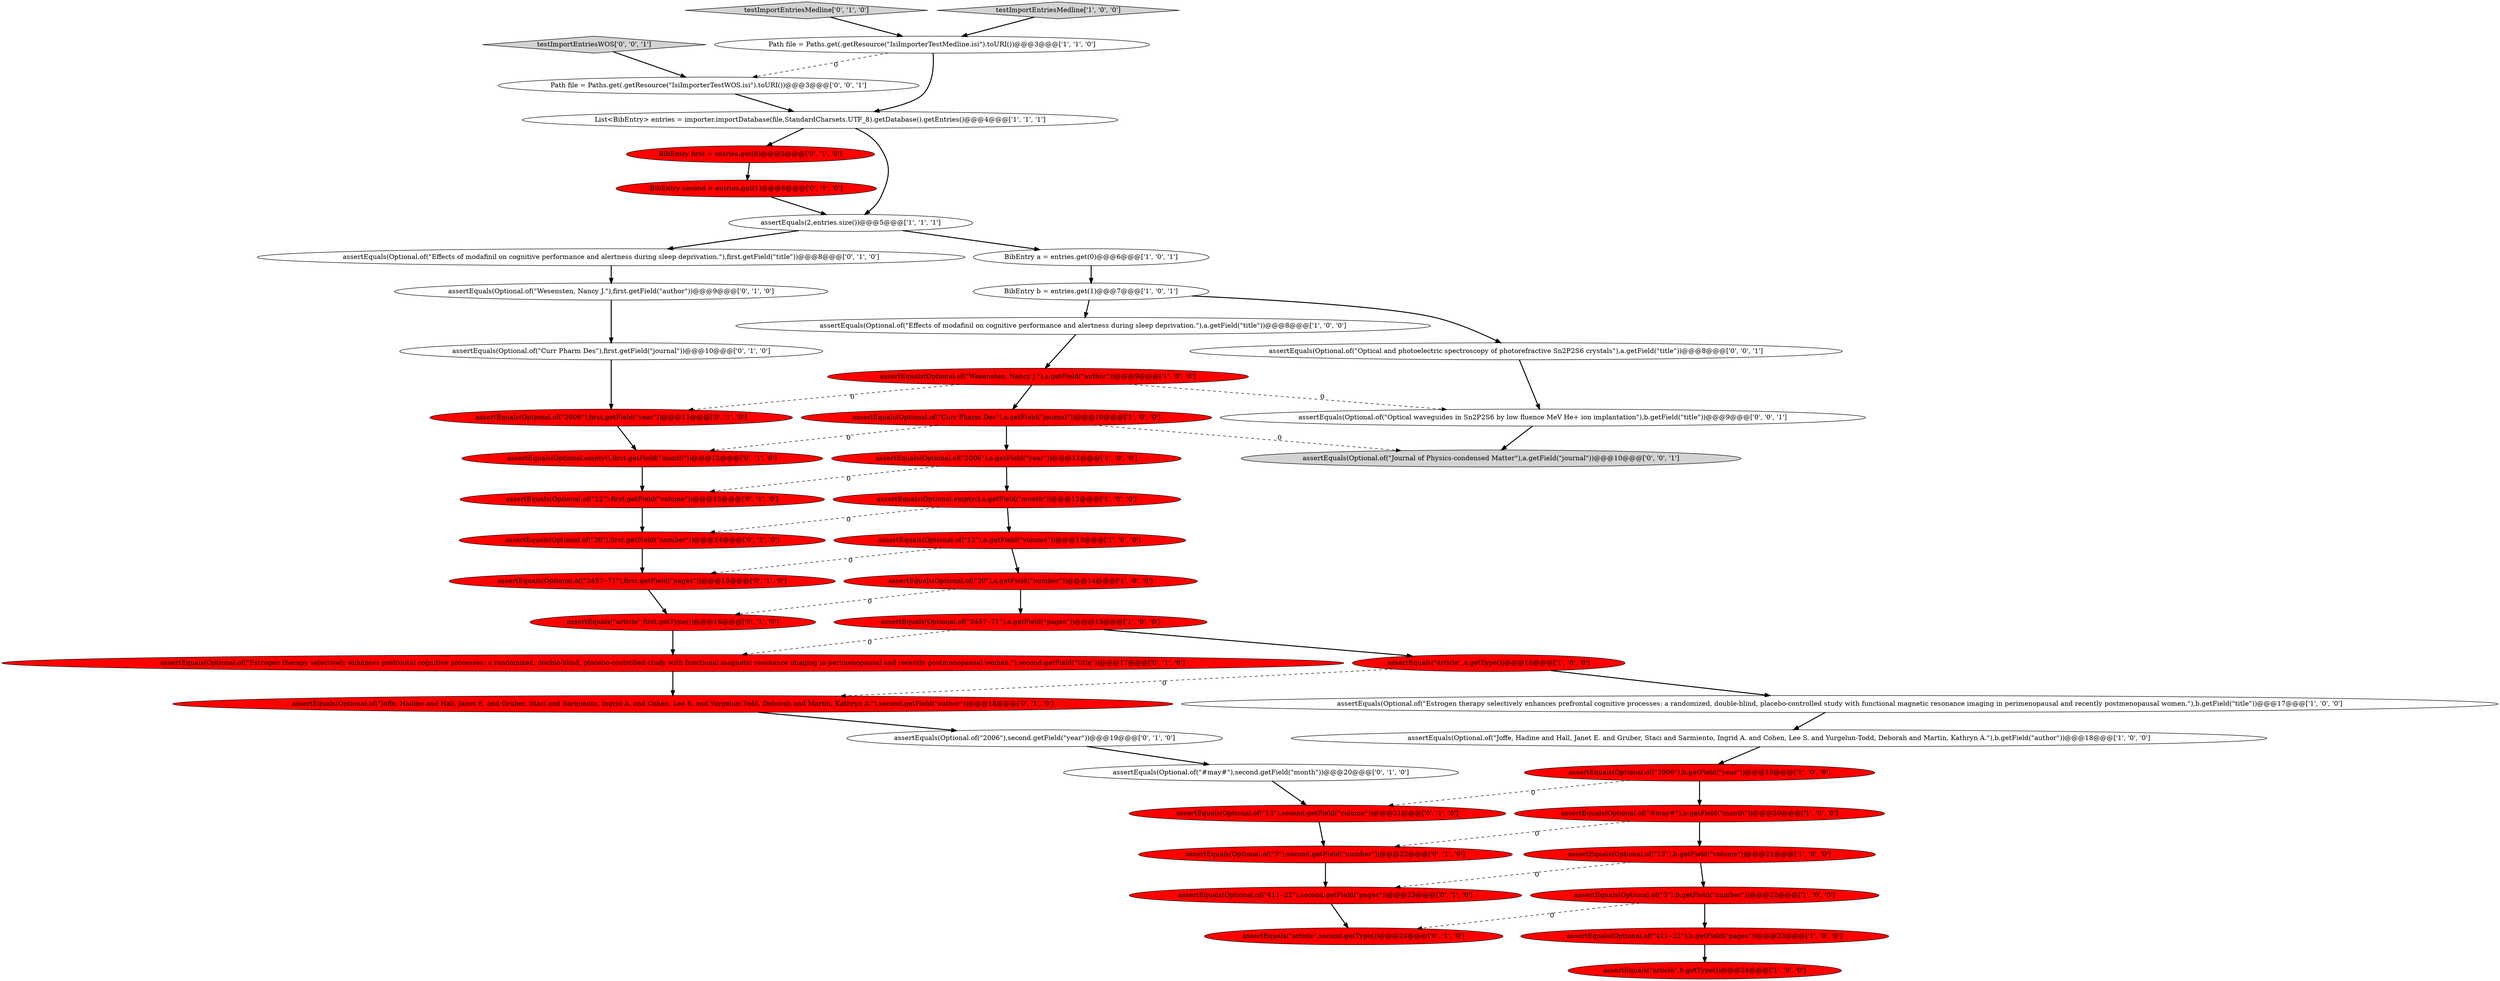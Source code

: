 digraph {
21 [style = filled, label = "assertEquals(Optional.of(\"Effects of modafinil on cognitive performance and alertness during sleep deprivation.\"),a.getField(\"title\"))@@@8@@@['1', '0', '0']", fillcolor = white, shape = ellipse image = "AAA0AAABBB1BBB"];
42 [style = filled, label = "assertEquals(Optional.of(\"411--22\"),second.getField(\"pages\"))@@@23@@@['0', '1', '0']", fillcolor = red, shape = ellipse image = "AAA1AAABBB2BBB"];
2 [style = filled, label = "BibEntry a = entries.get(0)@@@6@@@['1', '0', '1']", fillcolor = white, shape = ellipse image = "AAA0AAABBB1BBB"];
38 [style = filled, label = "assertEquals(\"article\",first.getType())@@@16@@@['0', '1', '0']", fillcolor = red, shape = ellipse image = "AAA1AAABBB2BBB"];
14 [style = filled, label = "assertEquals(Optional.of(\"Curr Pharm Des\"),a.getField(\"journal\"))@@@10@@@['1', '0', '0']", fillcolor = red, shape = ellipse image = "AAA1AAABBB1BBB"];
24 [style = filled, label = "BibEntry second = entries.get(1)@@@6@@@['0', '1', '0']", fillcolor = red, shape = ellipse image = "AAA1AAABBB2BBB"];
40 [style = filled, label = "assertEquals(Optional.empty(),first.getField(\"month\"))@@@12@@@['0', '1', '0']", fillcolor = red, shape = ellipse image = "AAA1AAABBB2BBB"];
43 [style = filled, label = "assertEquals(Optional.of(\"Journal of Physics-condensed Matter\"),a.getField(\"journal\"))@@@10@@@['0', '0', '1']", fillcolor = lightgray, shape = ellipse image = "AAA0AAABBB3BBB"];
46 [style = filled, label = "testImportEntriesWOS['0', '0', '1']", fillcolor = lightgray, shape = diamond image = "AAA0AAABBB3BBB"];
15 [style = filled, label = "assertEquals(Optional.of(\"#may#\"),b.getField(\"month\"))@@@20@@@['1', '0', '0']", fillcolor = red, shape = ellipse image = "AAA1AAABBB1BBB"];
1 [style = filled, label = "assertEquals(\"article\",a.getType())@@@16@@@['1', '0', '0']", fillcolor = red, shape = ellipse image = "AAA1AAABBB1BBB"];
8 [style = filled, label = "BibEntry b = entries.get(1)@@@7@@@['1', '0', '1']", fillcolor = white, shape = ellipse image = "AAA0AAABBB1BBB"];
30 [style = filled, label = "assertEquals(Optional.of(\"13\"),second.getField(\"volume\"))@@@21@@@['0', '1', '0']", fillcolor = red, shape = ellipse image = "AAA1AAABBB2BBB"];
9 [style = filled, label = "assertEquals(Optional.of(\"411--22\"),b.getField(\"pages\"))@@@23@@@['1', '0', '0']", fillcolor = red, shape = ellipse image = "AAA1AAABBB1BBB"];
6 [style = filled, label = "Path file = Paths.get(.getResource(\"IsiImporterTestMedline.isi\").toURI())@@@3@@@['1', '1', '0']", fillcolor = white, shape = ellipse image = "AAA0AAABBB1BBB"];
17 [style = filled, label = "List<BibEntry> entries = importer.importDatabase(file,StandardCharsets.UTF_8).getDatabase().getEntries()@@@4@@@['1', '1', '1']", fillcolor = white, shape = ellipse image = "AAA0AAABBB1BBB"];
41 [style = filled, label = "assertEquals(Optional.of(\"12\"),first.getField(\"volume\"))@@@13@@@['0', '1', '0']", fillcolor = red, shape = ellipse image = "AAA1AAABBB2BBB"];
47 [style = filled, label = "assertEquals(Optional.of(\"Optical waveguides in Sn2P2S6 by low fluence MeV He+ ion implantation\"),b.getField(\"title\"))@@@9@@@['0', '0', '1']", fillcolor = white, shape = ellipse image = "AAA0AAABBB3BBB"];
4 [style = filled, label = "assertEquals(Optional.of(\"Joffe, Hadine and Hall, Janet E. and Gruber, Staci and Sarmiento, Ingrid A. and Cohen, Lee S. and Yurgelun-Todd, Deborah and Martin, Kathryn A.\"),b.getField(\"author\"))@@@18@@@['1', '0', '0']", fillcolor = white, shape = ellipse image = "AAA0AAABBB1BBB"];
3 [style = filled, label = "assertEquals(Optional.of(\"2006\"),a.getField(\"year\"))@@@11@@@['1', '0', '0']", fillcolor = red, shape = ellipse image = "AAA1AAABBB1BBB"];
11 [style = filled, label = "assertEquals(Optional.of(\"Wesensten, Nancy J.\"),a.getField(\"author\"))@@@9@@@['1', '0', '0']", fillcolor = red, shape = ellipse image = "AAA1AAABBB1BBB"];
36 [style = filled, label = "assertEquals(Optional.of(\"2006\"),second.getField(\"year\"))@@@19@@@['0', '1', '0']", fillcolor = white, shape = ellipse image = "AAA0AAABBB2BBB"];
37 [style = filled, label = "assertEquals(Optional.of(\"3\"),second.getField(\"number\"))@@@22@@@['0', '1', '0']", fillcolor = red, shape = ellipse image = "AAA1AAABBB2BBB"];
22 [style = filled, label = "assertEquals(Optional.of(\"2006\"),b.getField(\"year\"))@@@19@@@['1', '0', '0']", fillcolor = red, shape = ellipse image = "AAA1AAABBB1BBB"];
32 [style = filled, label = "BibEntry first = entries.get(0)@@@5@@@['0', '1', '0']", fillcolor = red, shape = ellipse image = "AAA1AAABBB2BBB"];
34 [style = filled, label = "assertEquals(Optional.of(\"2006\"),first.getField(\"year\"))@@@11@@@['0', '1', '0']", fillcolor = red, shape = ellipse image = "AAA1AAABBB2BBB"];
20 [style = filled, label = "assertEquals(Optional.of(\"Estrogen therapy selectively enhances prefrontal cognitive processes: a randomized, double-blind, placebo-controlled study with functional magnetic resonance imaging in perimenopausal and recently postmenopausal women.\"),b.getField(\"title\"))@@@17@@@['1', '0', '0']", fillcolor = white, shape = ellipse image = "AAA0AAABBB1BBB"];
26 [style = filled, label = "testImportEntriesMedline['0', '1', '0']", fillcolor = lightgray, shape = diamond image = "AAA0AAABBB2BBB"];
35 [style = filled, label = "assertEquals(Optional.of(\"Joffe, Hadine and Hall, Janet E. and Gruber, Staci and Sarmiento, Ingrid A. and Cohen, Lee S. and Yurgelun-Todd, Deborah and Martin, Kathryn A.\"),second.getField(\"author\"))@@@18@@@['0', '1', '0']", fillcolor = red, shape = ellipse image = "AAA1AAABBB2BBB"];
29 [style = filled, label = "assertEquals(\"article\",second.getType())@@@24@@@['0', '1', '0']", fillcolor = red, shape = ellipse image = "AAA1AAABBB2BBB"];
28 [style = filled, label = "assertEquals(Optional.of(\"Estrogen therapy selectively enhances prefrontal cognitive processes: a randomized, double-blind, placebo-controlled study with functional magnetic resonance imaging in perimenopausal and recently postmenopausal women.\"),second.getField(\"title\"))@@@17@@@['0', '1', '0']", fillcolor = red, shape = ellipse image = "AAA1AAABBB2BBB"];
18 [style = filled, label = "testImportEntriesMedline['1', '0', '0']", fillcolor = lightgray, shape = diamond image = "AAA0AAABBB1BBB"];
5 [style = filled, label = "assertEquals(Optional.of(\"2457--71\"),a.getField(\"pages\"))@@@15@@@['1', '0', '0']", fillcolor = red, shape = ellipse image = "AAA1AAABBB1BBB"];
45 [style = filled, label = "assertEquals(Optional.of(\"Optical and photoelectric spectroscopy of photorefractive Sn2P2S6 crystals\"),a.getField(\"title\"))@@@8@@@['0', '0', '1']", fillcolor = white, shape = ellipse image = "AAA0AAABBB3BBB"];
12 [style = filled, label = "assertEquals(Optional.of(\"3\"),b.getField(\"number\"))@@@22@@@['1', '0', '0']", fillcolor = red, shape = ellipse image = "AAA1AAABBB1BBB"];
44 [style = filled, label = "Path file = Paths.get(.getResource(\"IsiImporterTestWOS.isi\").toURI())@@@3@@@['0', '0', '1']", fillcolor = white, shape = ellipse image = "AAA0AAABBB3BBB"];
23 [style = filled, label = "assertEquals(Optional.of(\"#may#\"),second.getField(\"month\"))@@@20@@@['0', '1', '0']", fillcolor = white, shape = ellipse image = "AAA0AAABBB2BBB"];
13 [style = filled, label = "assertEquals(2,entries.size())@@@5@@@['1', '1', '1']", fillcolor = white, shape = ellipse image = "AAA0AAABBB1BBB"];
19 [style = filled, label = "assertEquals(Optional.of(\"12\"),a.getField(\"volume\"))@@@13@@@['1', '0', '0']", fillcolor = red, shape = ellipse image = "AAA1AAABBB1BBB"];
31 [style = filled, label = "assertEquals(Optional.of(\"2457--71\"),first.getField(\"pages\"))@@@15@@@['0', '1', '0']", fillcolor = red, shape = ellipse image = "AAA1AAABBB2BBB"];
10 [style = filled, label = "assertEquals(\"article\",b.getType())@@@24@@@['1', '0', '0']", fillcolor = red, shape = ellipse image = "AAA1AAABBB1BBB"];
27 [style = filled, label = "assertEquals(Optional.of(\"Wesensten, Nancy J.\"),first.getField(\"author\"))@@@9@@@['0', '1', '0']", fillcolor = white, shape = ellipse image = "AAA0AAABBB2BBB"];
39 [style = filled, label = "assertEquals(Optional.of(\"20\"),first.getField(\"number\"))@@@14@@@['0', '1', '0']", fillcolor = red, shape = ellipse image = "AAA1AAABBB2BBB"];
33 [style = filled, label = "assertEquals(Optional.of(\"Effects of modafinil on cognitive performance and alertness during sleep deprivation.\"),first.getField(\"title\"))@@@8@@@['0', '1', '0']", fillcolor = white, shape = ellipse image = "AAA0AAABBB2BBB"];
25 [style = filled, label = "assertEquals(Optional.of(\"Curr Pharm Des\"),first.getField(\"journal\"))@@@10@@@['0', '1', '0']", fillcolor = white, shape = ellipse image = "AAA0AAABBB2BBB"];
16 [style = filled, label = "assertEquals(Optional.empty(),a.getField(\"month\"))@@@12@@@['1', '0', '0']", fillcolor = red, shape = ellipse image = "AAA1AAABBB1BBB"];
0 [style = filled, label = "assertEquals(Optional.of(\"20\"),a.getField(\"number\"))@@@14@@@['1', '0', '0']", fillcolor = red, shape = ellipse image = "AAA1AAABBB1BBB"];
7 [style = filled, label = "assertEquals(Optional.of(\"13\"),b.getField(\"volume\"))@@@21@@@['1', '0', '0']", fillcolor = red, shape = ellipse image = "AAA1AAABBB1BBB"];
46->44 [style = bold, label=""];
6->17 [style = bold, label=""];
14->3 [style = bold, label=""];
3->41 [style = dashed, label="0"];
22->15 [style = bold, label=""];
23->30 [style = bold, label=""];
15->7 [style = bold, label=""];
25->34 [style = bold, label=""];
34->40 [style = bold, label=""];
1->35 [style = dashed, label="0"];
11->14 [style = bold, label=""];
7->12 [style = bold, label=""];
38->28 [style = bold, label=""];
11->34 [style = dashed, label="0"];
15->37 [style = dashed, label="0"];
16->39 [style = dashed, label="0"];
1->20 [style = bold, label=""];
47->43 [style = bold, label=""];
24->13 [style = bold, label=""];
31->38 [style = bold, label=""];
9->10 [style = bold, label=""];
3->16 [style = bold, label=""];
17->32 [style = bold, label=""];
16->19 [style = bold, label=""];
12->9 [style = bold, label=""];
30->37 [style = bold, label=""];
26->6 [style = bold, label=""];
33->27 [style = bold, label=""];
42->29 [style = bold, label=""];
44->17 [style = bold, label=""];
0->38 [style = dashed, label="0"];
19->0 [style = bold, label=""];
20->4 [style = bold, label=""];
7->42 [style = dashed, label="0"];
5->1 [style = bold, label=""];
14->43 [style = dashed, label="0"];
28->35 [style = bold, label=""];
5->28 [style = dashed, label="0"];
11->47 [style = dashed, label="0"];
36->23 [style = bold, label=""];
21->11 [style = bold, label=""];
18->6 [style = bold, label=""];
39->31 [style = bold, label=""];
22->30 [style = dashed, label="0"];
8->45 [style = bold, label=""];
40->41 [style = bold, label=""];
12->29 [style = dashed, label="0"];
45->47 [style = bold, label=""];
8->21 [style = bold, label=""];
17->13 [style = bold, label=""];
35->36 [style = bold, label=""];
41->39 [style = bold, label=""];
13->33 [style = bold, label=""];
32->24 [style = bold, label=""];
4->22 [style = bold, label=""];
27->25 [style = bold, label=""];
14->40 [style = dashed, label="0"];
37->42 [style = bold, label=""];
6->44 [style = dashed, label="0"];
2->8 [style = bold, label=""];
0->5 [style = bold, label=""];
13->2 [style = bold, label=""];
19->31 [style = dashed, label="0"];
}
